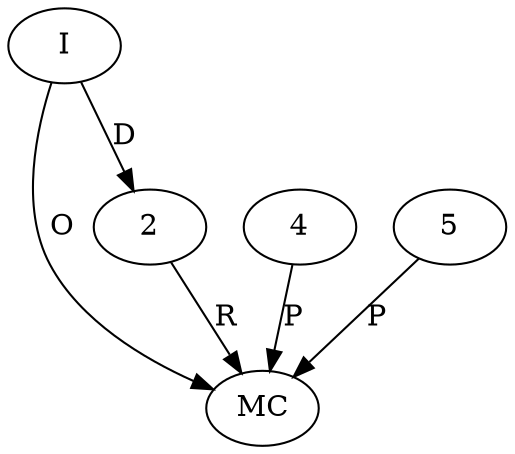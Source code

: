 digraph "AUG" {

  1 [ label="MC" s="append()" t="CompareToBuilder" l="422" ];
  2 [ t="CompareToBuilder" n="dummy_" ];
  3 [ label="I" t="CompareToBuilder" l="422" ];
  4 [ t="float" v="1.4E-45" n="Float.MIN_VALUE" ];
  5 [ t="float" v="1.4E-45" n="Float.MIN_VALUE" ];
  4 -> 1 [ label="P" ];
  3 -> 1 [ label="O" ];
  2 -> 1 [ label="R" ];
  5 -> 1 [ label="P" ];
  3 -> 2 [ label="D" ];
}
